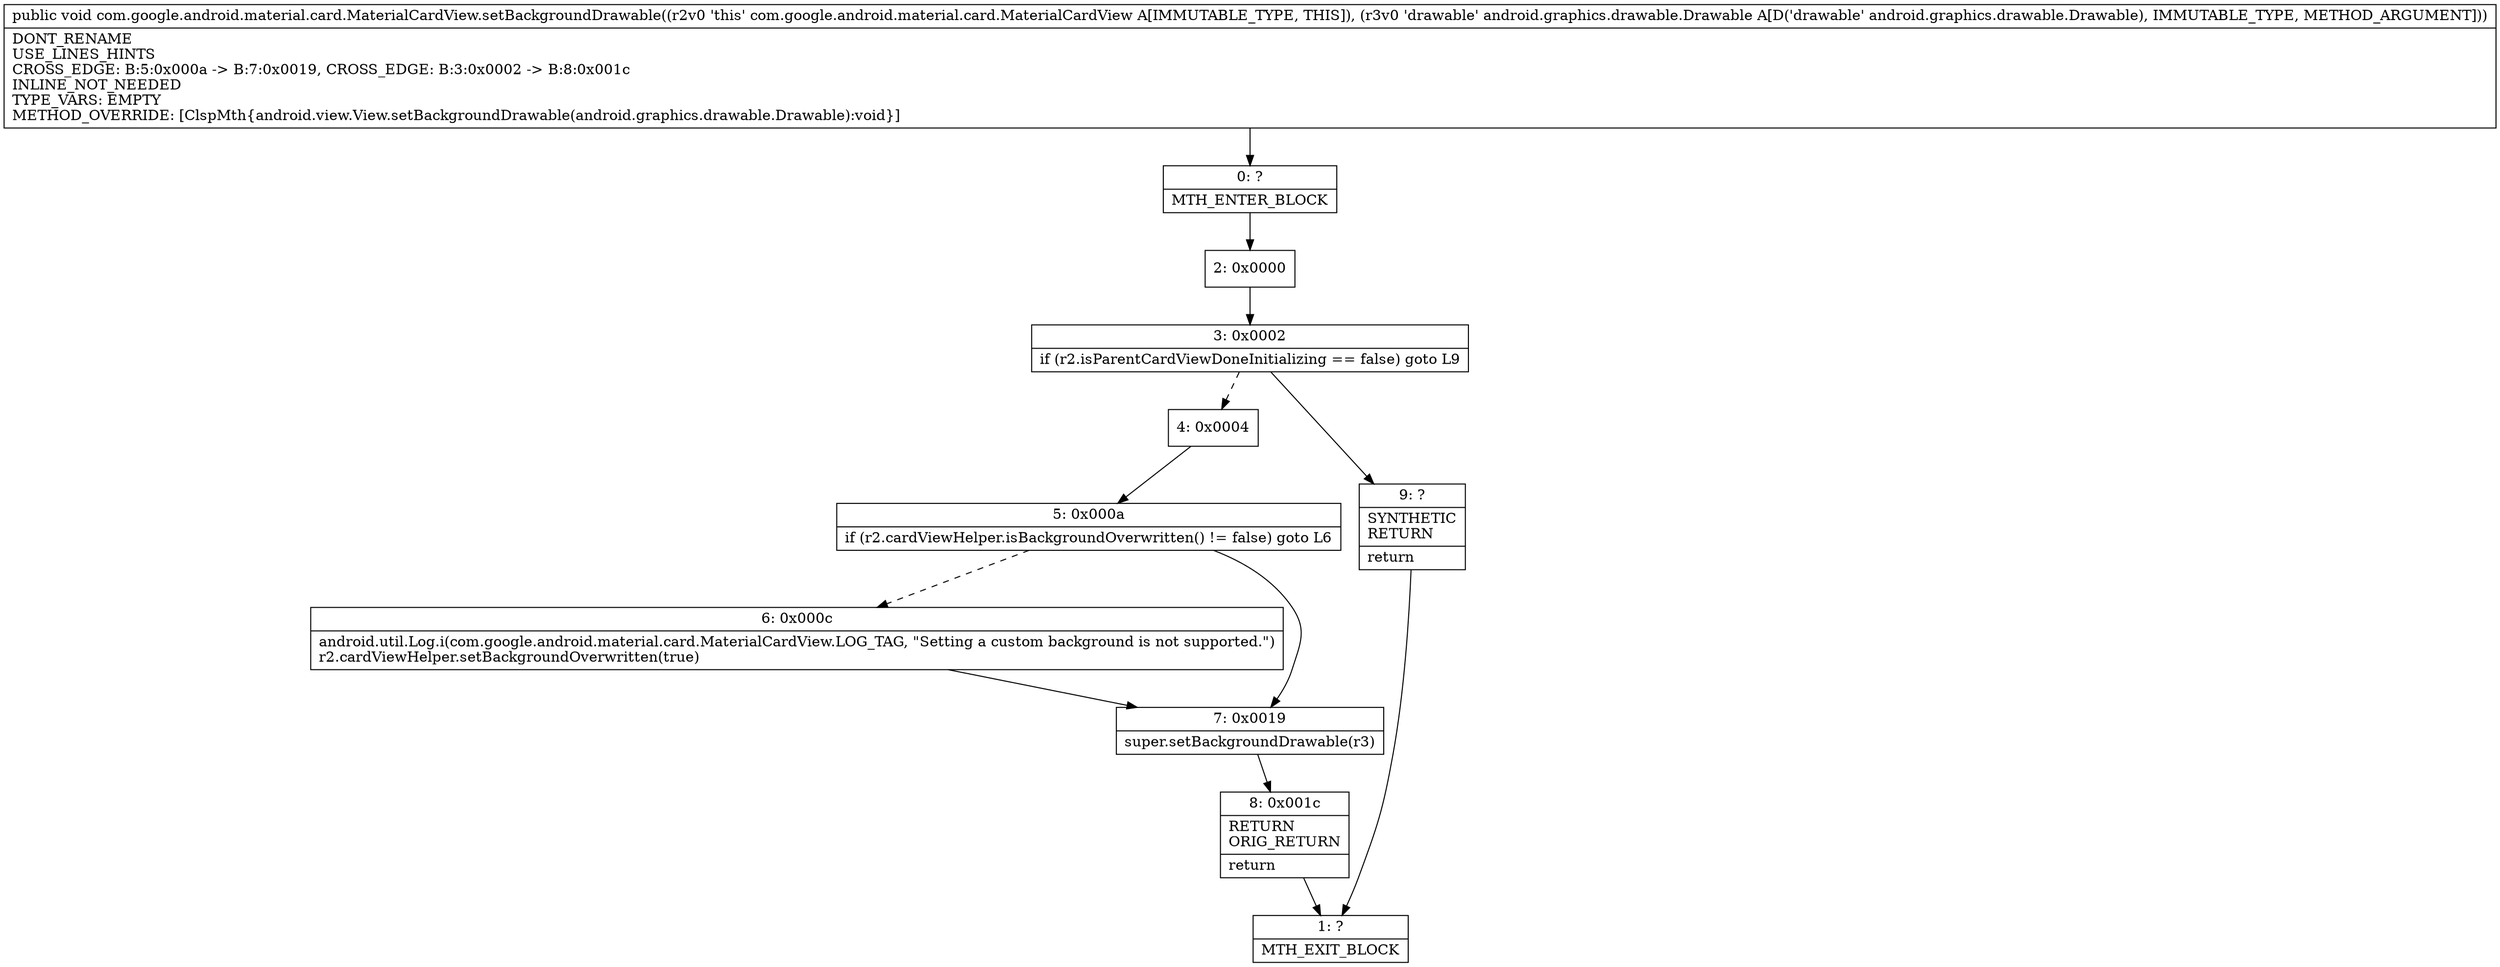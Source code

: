 digraph "CFG forcom.google.android.material.card.MaterialCardView.setBackgroundDrawable(Landroid\/graphics\/drawable\/Drawable;)V" {
Node_0 [shape=record,label="{0\:\ ?|MTH_ENTER_BLOCK\l}"];
Node_2 [shape=record,label="{2\:\ 0x0000}"];
Node_3 [shape=record,label="{3\:\ 0x0002|if (r2.isParentCardViewDoneInitializing == false) goto L9\l}"];
Node_4 [shape=record,label="{4\:\ 0x0004}"];
Node_5 [shape=record,label="{5\:\ 0x000a|if (r2.cardViewHelper.isBackgroundOverwritten() != false) goto L6\l}"];
Node_6 [shape=record,label="{6\:\ 0x000c|android.util.Log.i(com.google.android.material.card.MaterialCardView.LOG_TAG, \"Setting a custom background is not supported.\")\lr2.cardViewHelper.setBackgroundOverwritten(true)\l}"];
Node_7 [shape=record,label="{7\:\ 0x0019|super.setBackgroundDrawable(r3)\l}"];
Node_8 [shape=record,label="{8\:\ 0x001c|RETURN\lORIG_RETURN\l|return\l}"];
Node_1 [shape=record,label="{1\:\ ?|MTH_EXIT_BLOCK\l}"];
Node_9 [shape=record,label="{9\:\ ?|SYNTHETIC\lRETURN\l|return\l}"];
MethodNode[shape=record,label="{public void com.google.android.material.card.MaterialCardView.setBackgroundDrawable((r2v0 'this' com.google.android.material.card.MaterialCardView A[IMMUTABLE_TYPE, THIS]), (r3v0 'drawable' android.graphics.drawable.Drawable A[D('drawable' android.graphics.drawable.Drawable), IMMUTABLE_TYPE, METHOD_ARGUMENT]))  | DONT_RENAME\lUSE_LINES_HINTS\lCROSS_EDGE: B:5:0x000a \-\> B:7:0x0019, CROSS_EDGE: B:3:0x0002 \-\> B:8:0x001c\lINLINE_NOT_NEEDED\lTYPE_VARS: EMPTY\lMETHOD_OVERRIDE: [ClspMth\{android.view.View.setBackgroundDrawable(android.graphics.drawable.Drawable):void\}]\l}"];
MethodNode -> Node_0;Node_0 -> Node_2;
Node_2 -> Node_3;
Node_3 -> Node_4[style=dashed];
Node_3 -> Node_9;
Node_4 -> Node_5;
Node_5 -> Node_6[style=dashed];
Node_5 -> Node_7;
Node_6 -> Node_7;
Node_7 -> Node_8;
Node_8 -> Node_1;
Node_9 -> Node_1;
}

